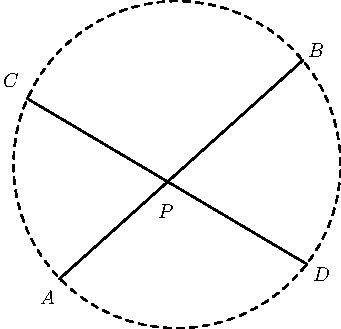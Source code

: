 import graph; size(6cm); real lsf=0.5; pen dps=linewidth(0.7)+fontsize(10); defaultpen(dps); pen ds=black; real xmin=-2.0099498122448196,xmax=2.5820813208343045,ymin=-1.6432982519849295,ymax=2.9434788408961587; 
pair A=(-0.7169727302057978,-0.6971012151339606), B=(0.7698643299727229,0.6382075786416598), C=(-0.9148860671185735,0.4037121303507104), D=(0.7938763281659231,-0.6080792510666612), P=(-0.05691307834669223,-0.10431032960268882); 
draw(circle((0.,0.),1.),linewidth(0.8)+linetype("4 4")); draw(A--B,linewidth(0.8)); draw(C--D,linewidth(0.8)); 
dot(A,linewidth(1.pt)+ds); label("$A$",(-0.8488069284799611,-0.8657003026763371),NE*lsf); dot(B,linewidth(1.pt)+ds); label("$B$",(0.7904536133057218,0.6474632743565991),NE*lsf); dot(C,linewidth(1.pt)+ds); label("$C$",(-1.0799846971933267,0.4583178272274821),NE*lsf); dot(D,linewidth(1.pt)+ds); label("$D$",(0.8167238142958769,-0.7238412173294994),NE*lsf); dot(P,linewidth(1.pt)+ds); label("$P$",(-0.12900342134970932,-0.34029628287323427),NE*lsf); 
clip((xmin,ymin)--(xmin,ymax)--(xmax,ymax)--(xmax,ymin)--cycle); 